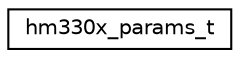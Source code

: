 digraph "Graphical Class Hierarchy"
{
 // LATEX_PDF_SIZE
  edge [fontname="Helvetica",fontsize="10",labelfontname="Helvetica",labelfontsize="10"];
  node [fontname="Helvetica",fontsize="10",shape=record];
  rankdir="LR";
  Node0 [label="hm330x_params_t",height=0.2,width=0.4,color="black", fillcolor="white", style="filled",URL="$structhm330x__params__t.html",tooltip="Device initialization parameters."];
}
